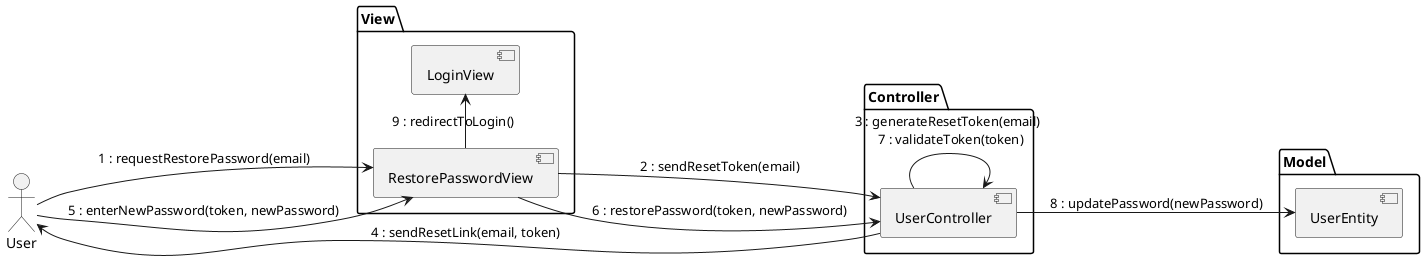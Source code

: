 @startuml

left to right direction

actor User

package View {
    [LoginView]
    [RestorePasswordView]
}

package Controller {
    [UserController]
}

package Model {
    [UserEntity]
}

User --> [RestorePasswordView] : 1 : requestRestorePassword(email)
[RestorePasswordView] --> [UserController] : 2 : sendResetToken(email)
[UserController] --> [UserController] : 3 : generateResetToken(email) \n 7 : validateToken(token)
[UserController] --> User : 4 : sendResetLink(email, token)

User --> [RestorePasswordView] : 5 : enterNewPassword(token, newPassword)
[RestorePasswordView] --> [UserController] : 6 : restorePassword(token, newPassword)
[UserController] --> [UserEntity] : 8 : updatePassword(newPassword)
[RestorePasswordView] -right-> [LoginView] : 9 : redirectToLogin()

@enduml
